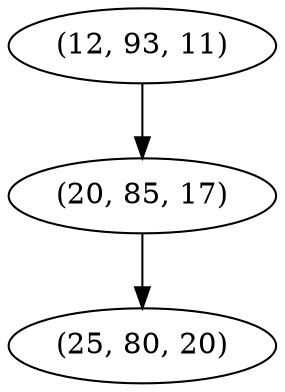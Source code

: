 digraph tree {
    "(12, 93, 11)";
    "(20, 85, 17)";
    "(25, 80, 20)";
    "(12, 93, 11)" -> "(20, 85, 17)";
    "(20, 85, 17)" -> "(25, 80, 20)";
}
